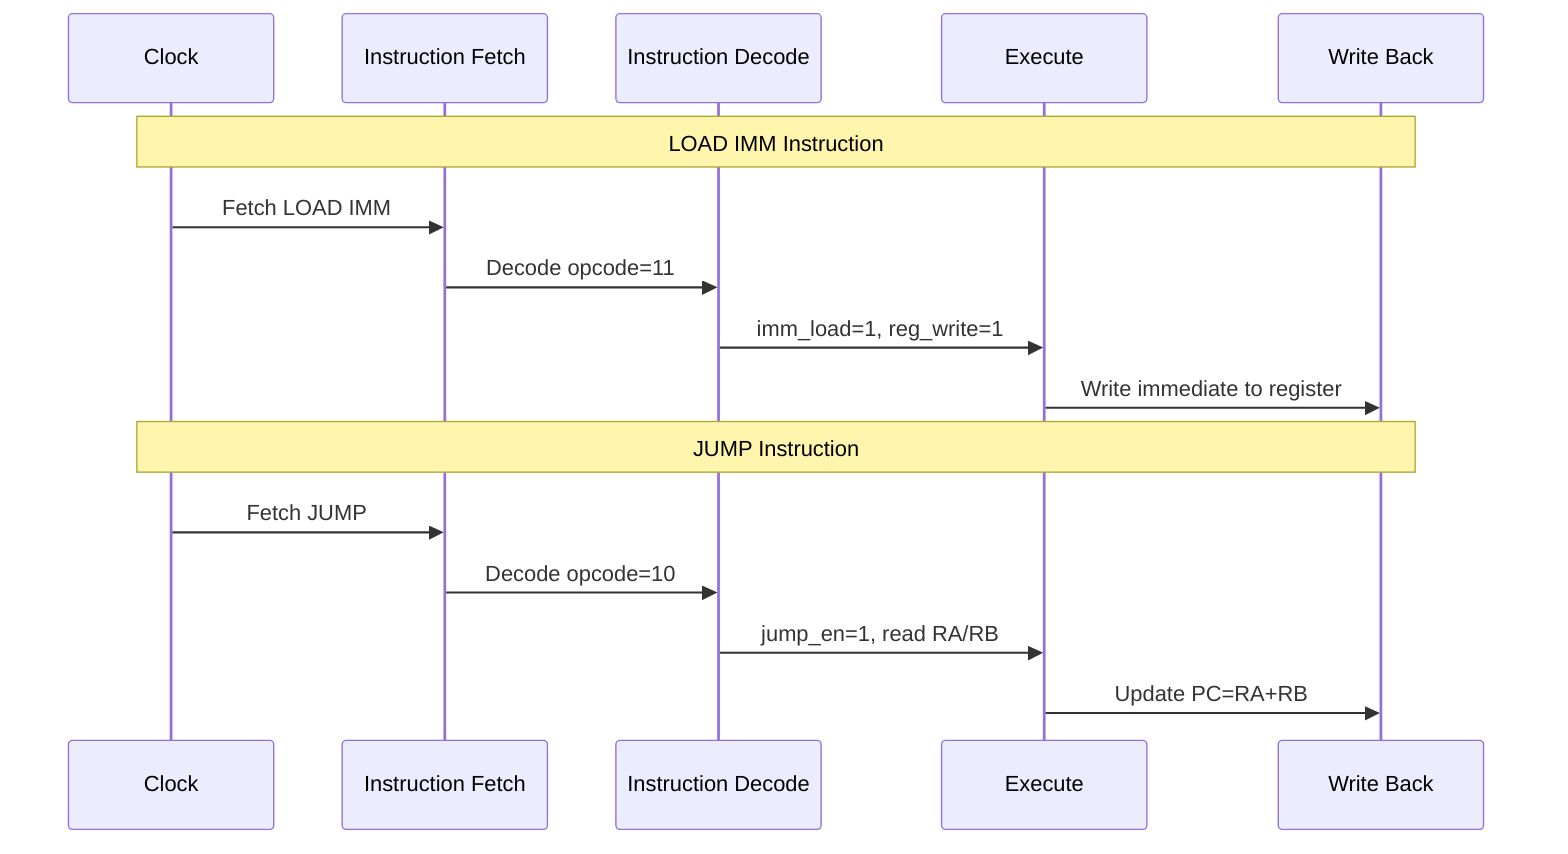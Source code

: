 sequenceDiagram
    participant CLK as Clock
    participant IF as Instruction Fetch
    participant ID as Instruction Decode
    participant EX as Execute
    participant WB as Write Back
    
    Note over CLK,WB: LOAD IMM Instruction
    CLK->>IF: Fetch LOAD IMM
    IF->>ID: Decode opcode=11
    ID->>EX: imm_load=1, reg_write=1
    EX->>WB: Write immediate to register
    
    Note over CLK,WB: JUMP Instruction
    CLK->>IF: Fetch JUMP
    IF->>ID: Decode opcode=10
    ID->>EX: jump_en=1, read RA/RB
    EX->>WB: Update PC=RA+RB